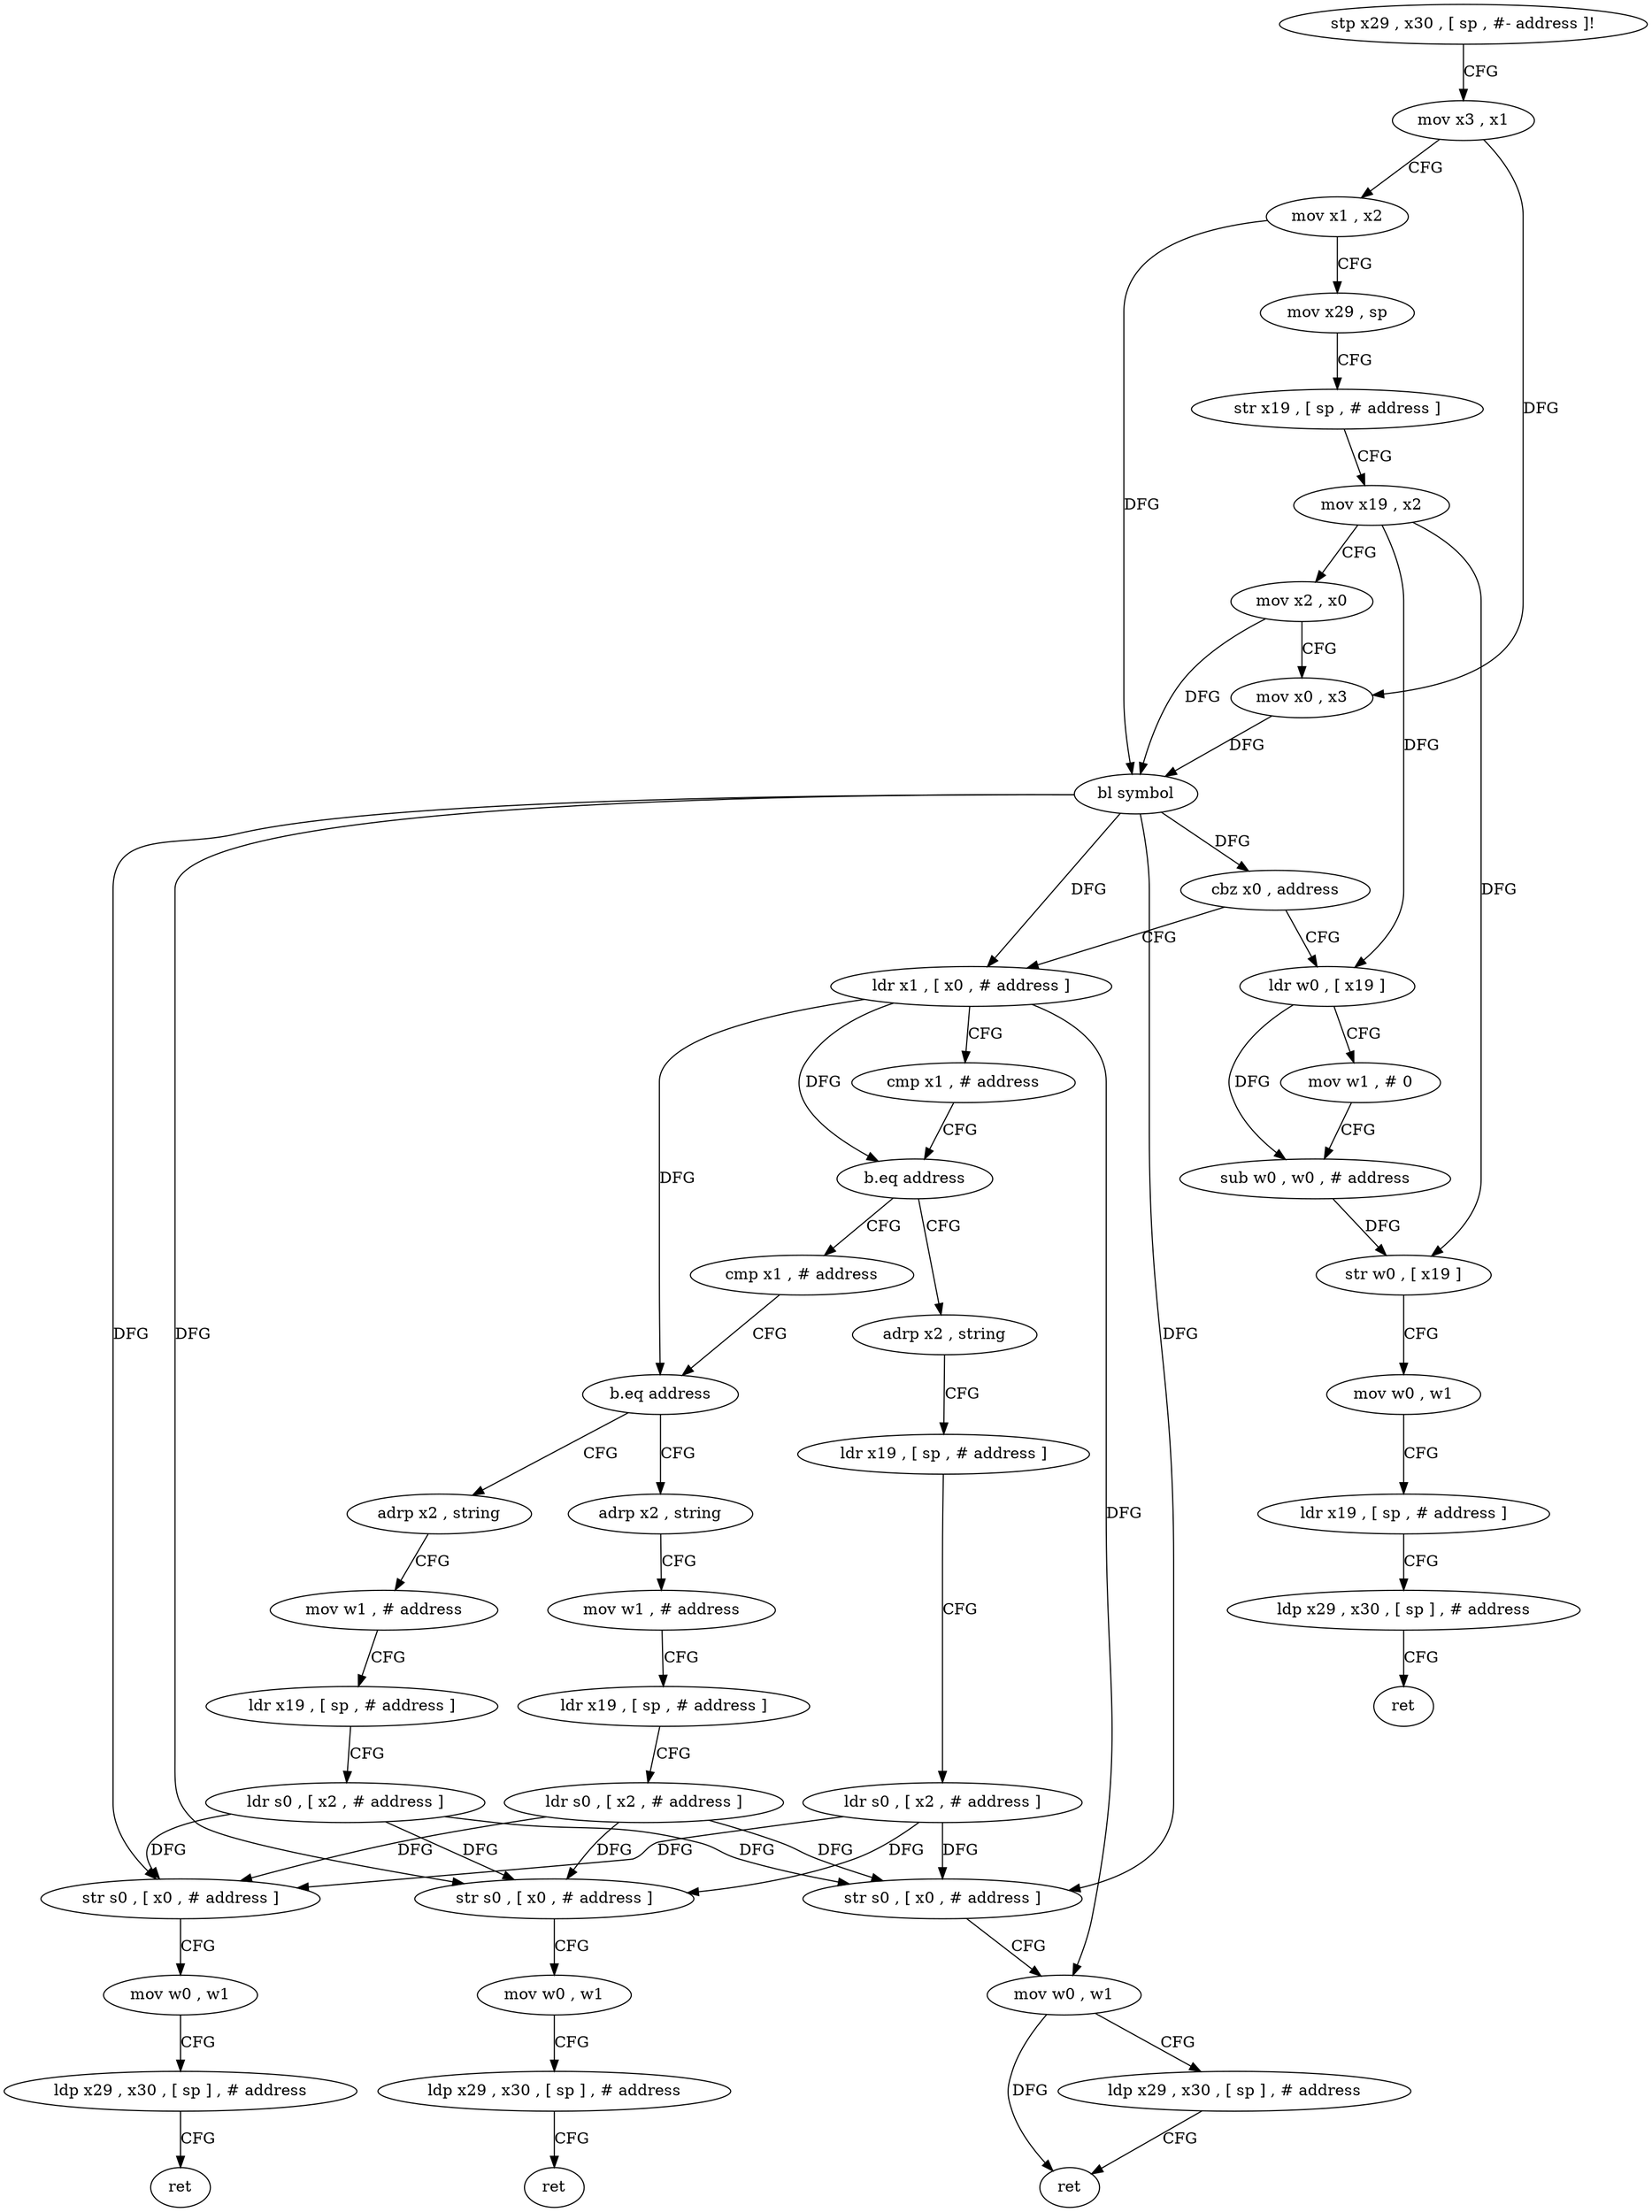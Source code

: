 digraph "func" {
"4247024" [label = "stp x29 , x30 , [ sp , #- address ]!" ]
"4247028" [label = "mov x3 , x1" ]
"4247032" [label = "mov x1 , x2" ]
"4247036" [label = "mov x29 , sp" ]
"4247040" [label = "str x19 , [ sp , # address ]" ]
"4247044" [label = "mov x19 , x2" ]
"4247048" [label = "mov x2 , x0" ]
"4247052" [label = "mov x0 , x3" ]
"4247056" [label = "bl symbol" ]
"4247060" [label = "cbz x0 , address" ]
"4247184" [label = "ldr w0 , [ x19 ]" ]
"4247064" [label = "ldr x1 , [ x0 , # address ]" ]
"4247188" [label = "mov w1 , # 0" ]
"4247192" [label = "sub w0 , w0 , # address" ]
"4247196" [label = "str w0 , [ x19 ]" ]
"4247200" [label = "mov w0 , w1" ]
"4247204" [label = "ldr x19 , [ sp , # address ]" ]
"4247208" [label = "ldp x29 , x30 , [ sp ] , # address" ]
"4247212" [label = "ret" ]
"4247068" [label = "cmp x1 , # address" ]
"4247072" [label = "b.eq address" ]
"4247152" [label = "adrp x2 , string" ]
"4247076" [label = "cmp x1 , # address" ]
"4247156" [label = "ldr x19 , [ sp , # address ]" ]
"4247160" [label = "ldr s0 , [ x2 , # address ]" ]
"4247164" [label = "str s0 , [ x0 , # address ]" ]
"4247168" [label = "mov w0 , w1" ]
"4247172" [label = "ldp x29 , x30 , [ sp ] , # address" ]
"4247176" [label = "ret" ]
"4247080" [label = "b.eq address" ]
"4247120" [label = "adrp x2 , string" ]
"4247084" [label = "adrp x2 , string" ]
"4247124" [label = "mov w1 , # address" ]
"4247128" [label = "ldr x19 , [ sp , # address ]" ]
"4247132" [label = "ldr s0 , [ x2 , # address ]" ]
"4247136" [label = "str s0 , [ x0 , # address ]" ]
"4247140" [label = "mov w0 , w1" ]
"4247144" [label = "ldp x29 , x30 , [ sp ] , # address" ]
"4247148" [label = "ret" ]
"4247088" [label = "mov w1 , # address" ]
"4247092" [label = "ldr x19 , [ sp , # address ]" ]
"4247096" [label = "ldr s0 , [ x2 , # address ]" ]
"4247100" [label = "str s0 , [ x0 , # address ]" ]
"4247104" [label = "mov w0 , w1" ]
"4247108" [label = "ldp x29 , x30 , [ sp ] , # address" ]
"4247112" [label = "ret" ]
"4247024" -> "4247028" [ label = "CFG" ]
"4247028" -> "4247032" [ label = "CFG" ]
"4247028" -> "4247052" [ label = "DFG" ]
"4247032" -> "4247036" [ label = "CFG" ]
"4247032" -> "4247056" [ label = "DFG" ]
"4247036" -> "4247040" [ label = "CFG" ]
"4247040" -> "4247044" [ label = "CFG" ]
"4247044" -> "4247048" [ label = "CFG" ]
"4247044" -> "4247184" [ label = "DFG" ]
"4247044" -> "4247196" [ label = "DFG" ]
"4247048" -> "4247052" [ label = "CFG" ]
"4247048" -> "4247056" [ label = "DFG" ]
"4247052" -> "4247056" [ label = "DFG" ]
"4247056" -> "4247060" [ label = "DFG" ]
"4247056" -> "4247064" [ label = "DFG" ]
"4247056" -> "4247164" [ label = "DFG" ]
"4247056" -> "4247136" [ label = "DFG" ]
"4247056" -> "4247100" [ label = "DFG" ]
"4247060" -> "4247184" [ label = "CFG" ]
"4247060" -> "4247064" [ label = "CFG" ]
"4247184" -> "4247188" [ label = "CFG" ]
"4247184" -> "4247192" [ label = "DFG" ]
"4247064" -> "4247068" [ label = "CFG" ]
"4247064" -> "4247072" [ label = "DFG" ]
"4247064" -> "4247168" [ label = "DFG" ]
"4247064" -> "4247080" [ label = "DFG" ]
"4247188" -> "4247192" [ label = "CFG" ]
"4247192" -> "4247196" [ label = "DFG" ]
"4247196" -> "4247200" [ label = "CFG" ]
"4247200" -> "4247204" [ label = "CFG" ]
"4247204" -> "4247208" [ label = "CFG" ]
"4247208" -> "4247212" [ label = "CFG" ]
"4247068" -> "4247072" [ label = "CFG" ]
"4247072" -> "4247152" [ label = "CFG" ]
"4247072" -> "4247076" [ label = "CFG" ]
"4247152" -> "4247156" [ label = "CFG" ]
"4247076" -> "4247080" [ label = "CFG" ]
"4247156" -> "4247160" [ label = "CFG" ]
"4247160" -> "4247164" [ label = "DFG" ]
"4247160" -> "4247136" [ label = "DFG" ]
"4247160" -> "4247100" [ label = "DFG" ]
"4247164" -> "4247168" [ label = "CFG" ]
"4247168" -> "4247172" [ label = "CFG" ]
"4247168" -> "4247176" [ label = "DFG" ]
"4247172" -> "4247176" [ label = "CFG" ]
"4247080" -> "4247120" [ label = "CFG" ]
"4247080" -> "4247084" [ label = "CFG" ]
"4247120" -> "4247124" [ label = "CFG" ]
"4247084" -> "4247088" [ label = "CFG" ]
"4247124" -> "4247128" [ label = "CFG" ]
"4247128" -> "4247132" [ label = "CFG" ]
"4247132" -> "4247136" [ label = "DFG" ]
"4247132" -> "4247164" [ label = "DFG" ]
"4247132" -> "4247100" [ label = "DFG" ]
"4247136" -> "4247140" [ label = "CFG" ]
"4247140" -> "4247144" [ label = "CFG" ]
"4247144" -> "4247148" [ label = "CFG" ]
"4247088" -> "4247092" [ label = "CFG" ]
"4247092" -> "4247096" [ label = "CFG" ]
"4247096" -> "4247100" [ label = "DFG" ]
"4247096" -> "4247164" [ label = "DFG" ]
"4247096" -> "4247136" [ label = "DFG" ]
"4247100" -> "4247104" [ label = "CFG" ]
"4247104" -> "4247108" [ label = "CFG" ]
"4247108" -> "4247112" [ label = "CFG" ]
}
